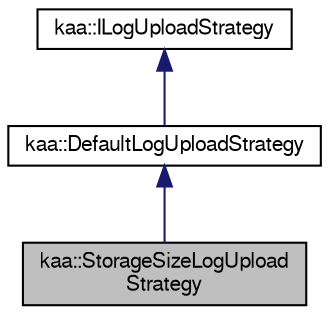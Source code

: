 digraph "kaa::StorageSizeLogUploadStrategy"
{
  bgcolor="transparent";
  edge [fontname="FreeSans",fontsize="10",labelfontname="FreeSans",labelfontsize="10"];
  node [fontname="FreeSans",fontsize="10",shape=record];
  Node1 [label="kaa::StorageSizeLogUpload\lStrategy",height=0.2,width=0.4,color="black", fillcolor="grey75", style="filled" fontcolor="black"];
  Node2 -> Node1 [dir="back",color="midnightblue",fontsize="10",style="solid",fontname="FreeSans"];
  Node2 [label="kaa::DefaultLogUploadStrategy",height=0.2,width=0.4,color="black",URL="$classkaa_1_1DefaultLogUploadStrategy.html",tooltip="The default ILogUploadStrategy implementation. "];
  Node3 -> Node2 [dir="back",color="midnightblue",fontsize="10",style="solid",fontname="FreeSans"];
  Node3 [label="kaa::ILogUploadStrategy",height=0.2,width=0.4,color="black",URL="$classkaa_1_1ILogUploadStrategy.html",tooltip="The public interface for the log upload strategy. "];
}
